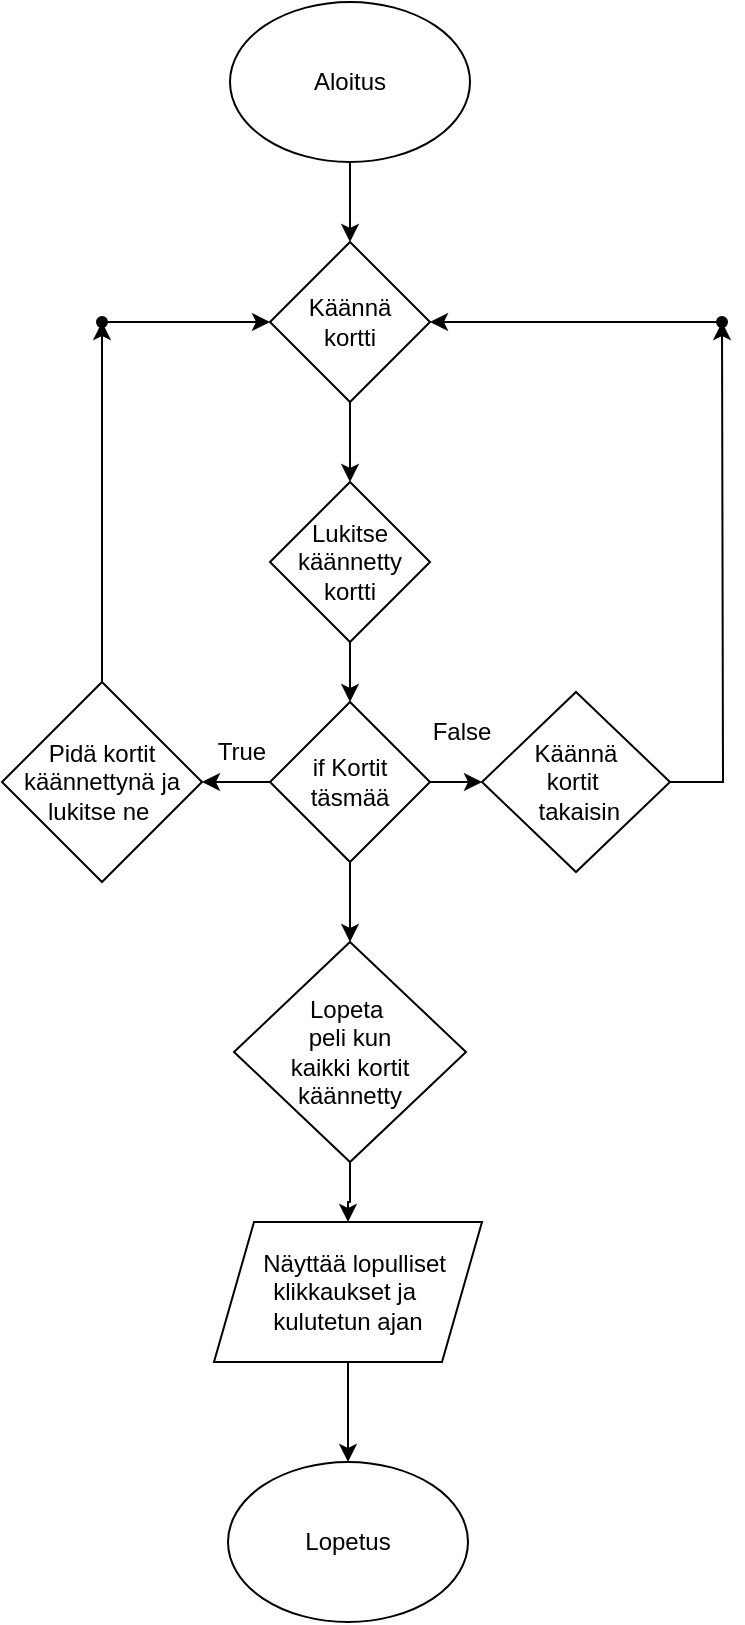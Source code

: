 <mxfile version="25.0.3">
  <diagram name="Sivu-1" id="i6oh6rRqAcWVTu__US2J">
    <mxGraphModel dx="1472" dy="1104" grid="1" gridSize="10" guides="1" tooltips="1" connect="1" arrows="1" fold="1" page="1" pageScale="1" pageWidth="827" pageHeight="1169" math="0" shadow="0">
      <root>
        <mxCell id="0" />
        <mxCell id="1" parent="0" />
        <mxCell id="zRKU2oLz6catONwvP6rF-3" value="" style="edgeStyle=orthogonalEdgeStyle;rounded=0;orthogonalLoop=1;jettySize=auto;html=1;" edge="1" parent="1" source="zRKU2oLz6catONwvP6rF-1">
          <mxGeometry relative="1" as="geometry">
            <mxPoint x="414" y="160" as="targetPoint" />
          </mxGeometry>
        </mxCell>
        <mxCell id="zRKU2oLz6catONwvP6rF-1" value="Aloitus" style="ellipse;whiteSpace=wrap;html=1;" vertex="1" parent="1">
          <mxGeometry x="354" y="40" width="120" height="80" as="geometry" />
        </mxCell>
        <mxCell id="zRKU2oLz6catONwvP6rF-9" value="" style="edgeStyle=orthogonalEdgeStyle;rounded=0;orthogonalLoop=1;jettySize=auto;html=1;" edge="1" parent="1" source="zRKU2oLz6catONwvP6rF-4" target="zRKU2oLz6catONwvP6rF-8">
          <mxGeometry relative="1" as="geometry" />
        </mxCell>
        <mxCell id="zRKU2oLz6catONwvP6rF-4" value="Lukitse käännetty kortti" style="rhombus;whiteSpace=wrap;html=1;" vertex="1" parent="1">
          <mxGeometry x="374" y="280" width="80" height="80" as="geometry" />
        </mxCell>
        <mxCell id="zRKU2oLz6catONwvP6rF-6" value="" style="edgeStyle=orthogonalEdgeStyle;rounded=0;orthogonalLoop=1;jettySize=auto;html=1;" edge="1" parent="1" source="zRKU2oLz6catONwvP6rF-5" target="zRKU2oLz6catONwvP6rF-4">
          <mxGeometry relative="1" as="geometry" />
        </mxCell>
        <mxCell id="zRKU2oLz6catONwvP6rF-5" value="Käännä&lt;div&gt;kortti&lt;/div&gt;" style="rhombus;whiteSpace=wrap;html=1;" vertex="1" parent="1">
          <mxGeometry x="374" y="160" width="80" height="80" as="geometry" />
        </mxCell>
        <mxCell id="zRKU2oLz6catONwvP6rF-24" value="" style="edgeStyle=orthogonalEdgeStyle;rounded=0;orthogonalLoop=1;jettySize=auto;html=1;" edge="1" parent="1" source="zRKU2oLz6catONwvP6rF-7" target="zRKU2oLz6catONwvP6rF-23">
          <mxGeometry relative="1" as="geometry" />
        </mxCell>
        <mxCell id="zRKU2oLz6catONwvP6rF-7" value="Pidä kortit käännettynä ja lukitse ne&amp;nbsp;" style="rhombus;whiteSpace=wrap;html=1;" vertex="1" parent="1">
          <mxGeometry x="240" y="380" width="100" height="100" as="geometry" />
        </mxCell>
        <mxCell id="zRKU2oLz6catONwvP6rF-10" value="" style="edgeStyle=orthogonalEdgeStyle;rounded=0;orthogonalLoop=1;jettySize=auto;html=1;" edge="1" parent="1" source="zRKU2oLz6catONwvP6rF-8" target="zRKU2oLz6catONwvP6rF-7">
          <mxGeometry relative="1" as="geometry" />
        </mxCell>
        <mxCell id="zRKU2oLz6catONwvP6rF-14" value="" style="edgeStyle=orthogonalEdgeStyle;rounded=0;orthogonalLoop=1;jettySize=auto;html=1;" edge="1" parent="1" source="zRKU2oLz6catONwvP6rF-8" target="zRKU2oLz6catONwvP6rF-13">
          <mxGeometry relative="1" as="geometry" />
        </mxCell>
        <mxCell id="zRKU2oLz6catONwvP6rF-27" value="" style="edgeStyle=orthogonalEdgeStyle;rounded=0;orthogonalLoop=1;jettySize=auto;html=1;" edge="1" parent="1" source="zRKU2oLz6catONwvP6rF-8" target="zRKU2oLz6catONwvP6rF-26">
          <mxGeometry relative="1" as="geometry" />
        </mxCell>
        <mxCell id="zRKU2oLz6catONwvP6rF-8" value="if Kortit täsmää" style="rhombus;whiteSpace=wrap;html=1;" vertex="1" parent="1">
          <mxGeometry x="374" y="390" width="80" height="80" as="geometry" />
        </mxCell>
        <mxCell id="zRKU2oLz6catONwvP6rF-11" value="True" style="text;html=1;align=center;verticalAlign=middle;whiteSpace=wrap;rounded=0;" vertex="1" parent="1">
          <mxGeometry x="330" y="400" width="60" height="30" as="geometry" />
        </mxCell>
        <mxCell id="zRKU2oLz6catONwvP6rF-19" value="" style="edgeStyle=orthogonalEdgeStyle;rounded=0;orthogonalLoop=1;jettySize=auto;html=1;" edge="1" parent="1" source="zRKU2oLz6catONwvP6rF-13">
          <mxGeometry relative="1" as="geometry">
            <mxPoint x="600" y="200" as="targetPoint" />
          </mxGeometry>
        </mxCell>
        <mxCell id="zRKU2oLz6catONwvP6rF-13" value="&amp;nbsp;Käännä&amp;nbsp;&lt;div&gt;kortit&amp;nbsp;&lt;/div&gt;&lt;div&gt;&amp;nbsp;takaisin&lt;/div&gt;" style="rhombus;whiteSpace=wrap;html=1;" vertex="1" parent="1">
          <mxGeometry x="480" y="385" width="94" height="90" as="geometry" />
        </mxCell>
        <mxCell id="zRKU2oLz6catONwvP6rF-15" value="False" style="text;html=1;align=center;verticalAlign=middle;whiteSpace=wrap;rounded=0;" vertex="1" parent="1">
          <mxGeometry x="440" y="390" width="60" height="30" as="geometry" />
        </mxCell>
        <mxCell id="zRKU2oLz6catONwvP6rF-22" value="" style="edgeStyle=orthogonalEdgeStyle;rounded=0;orthogonalLoop=1;jettySize=auto;html=1;" edge="1" parent="1" source="zRKU2oLz6catONwvP6rF-20" target="zRKU2oLz6catONwvP6rF-5">
          <mxGeometry relative="1" as="geometry" />
        </mxCell>
        <mxCell id="zRKU2oLz6catONwvP6rF-20" value="" style="shape=waypoint;sketch=0;size=6;pointerEvents=1;points=[];fillColor=default;resizable=0;rotatable=0;perimeter=centerPerimeter;snapToPoint=1;" vertex="1" parent="1">
          <mxGeometry x="590" y="190" width="20" height="20" as="geometry" />
        </mxCell>
        <mxCell id="zRKU2oLz6catONwvP6rF-25" value="" style="edgeStyle=orthogonalEdgeStyle;rounded=0;orthogonalLoop=1;jettySize=auto;html=1;" edge="1" parent="1" source="zRKU2oLz6catONwvP6rF-23" target="zRKU2oLz6catONwvP6rF-5">
          <mxGeometry relative="1" as="geometry" />
        </mxCell>
        <mxCell id="zRKU2oLz6catONwvP6rF-23" value="" style="shape=waypoint;sketch=0;size=6;pointerEvents=1;points=[];fillColor=default;resizable=0;rotatable=0;perimeter=centerPerimeter;snapToPoint=1;" vertex="1" parent="1">
          <mxGeometry x="280" y="190" width="20" height="20" as="geometry" />
        </mxCell>
        <mxCell id="zRKU2oLz6catONwvP6rF-30" value="" style="edgeStyle=orthogonalEdgeStyle;rounded=0;orthogonalLoop=1;jettySize=auto;html=1;" edge="1" parent="1" source="zRKU2oLz6catONwvP6rF-26" target="zRKU2oLz6catONwvP6rF-29">
          <mxGeometry relative="1" as="geometry" />
        </mxCell>
        <mxCell id="zRKU2oLz6catONwvP6rF-26" value="Lopeta&amp;nbsp;&lt;div&gt;peli kun&lt;/div&gt;&lt;div&gt;kaikki kortit käännetty&lt;/div&gt;" style="rhombus;whiteSpace=wrap;html=1;" vertex="1" parent="1">
          <mxGeometry x="356" y="510" width="116" height="110" as="geometry" />
        </mxCell>
        <mxCell id="zRKU2oLz6catONwvP6rF-28" value="Lopetus" style="ellipse;whiteSpace=wrap;html=1;" vertex="1" parent="1">
          <mxGeometry x="353" y="770" width="120" height="80" as="geometry" />
        </mxCell>
        <mxCell id="zRKU2oLz6catONwvP6rF-31" value="" style="edgeStyle=orthogonalEdgeStyle;rounded=0;orthogonalLoop=1;jettySize=auto;html=1;" edge="1" parent="1" source="zRKU2oLz6catONwvP6rF-29" target="zRKU2oLz6catONwvP6rF-28">
          <mxGeometry relative="1" as="geometry" />
        </mxCell>
        <mxCell id="zRKU2oLz6catONwvP6rF-29" value="&amp;nbsp; Näyttää lopulliset klikkaukset ja&amp;nbsp;&lt;div&gt;kulutetun ajan&lt;/div&gt;" style="shape=parallelogram;perimeter=parallelogramPerimeter;whiteSpace=wrap;html=1;fixedSize=1;" vertex="1" parent="1">
          <mxGeometry x="346" y="650" width="134" height="70" as="geometry" />
        </mxCell>
      </root>
    </mxGraphModel>
  </diagram>
</mxfile>
